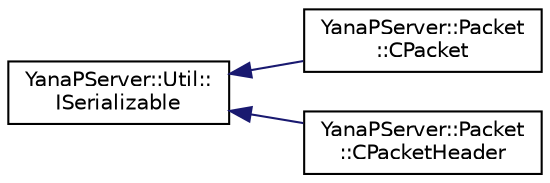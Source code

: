 digraph "クラス階層図"
{
  edge [fontname="Helvetica",fontsize="10",labelfontname="Helvetica",labelfontsize="10"];
  node [fontname="Helvetica",fontsize="10",shape=record];
  rankdir="LR";
  Node0 [label="YanaPServer::Util::\lISerializable",height=0.2,width=0.4,color="black", fillcolor="white", style="filled",URL="$class_yana_p_server_1_1_util_1_1_i_serializable.html",tooltip="シリアライズ用インタフェース "];
  Node0 -> Node1 [dir="back",color="midnightblue",fontsize="10",style="solid",fontname="Helvetica"];
  Node1 [label="YanaPServer::Packet\l::CPacket",height=0.2,width=0.4,color="black", fillcolor="white", style="filled",URL="$class_yana_p_server_1_1_packet_1_1_c_packet.html",tooltip="パケット基底クラス "];
  Node0 -> Node2 [dir="back",color="midnightblue",fontsize="10",style="solid",fontname="Helvetica"];
  Node2 [label="YanaPServer::Packet\l::CPacketHeader",height=0.2,width=0.4,color="black", fillcolor="white", style="filled",URL="$class_yana_p_server_1_1_packet_1_1_c_packet_header.html",tooltip="パケットヘッダ "];
}

